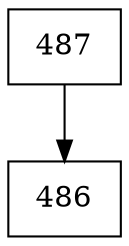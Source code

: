 digraph G {
  node [shape=record];
  node0 [label="{487}"];
  node0 -> node1;
  node1 [label="{486}"];
}
